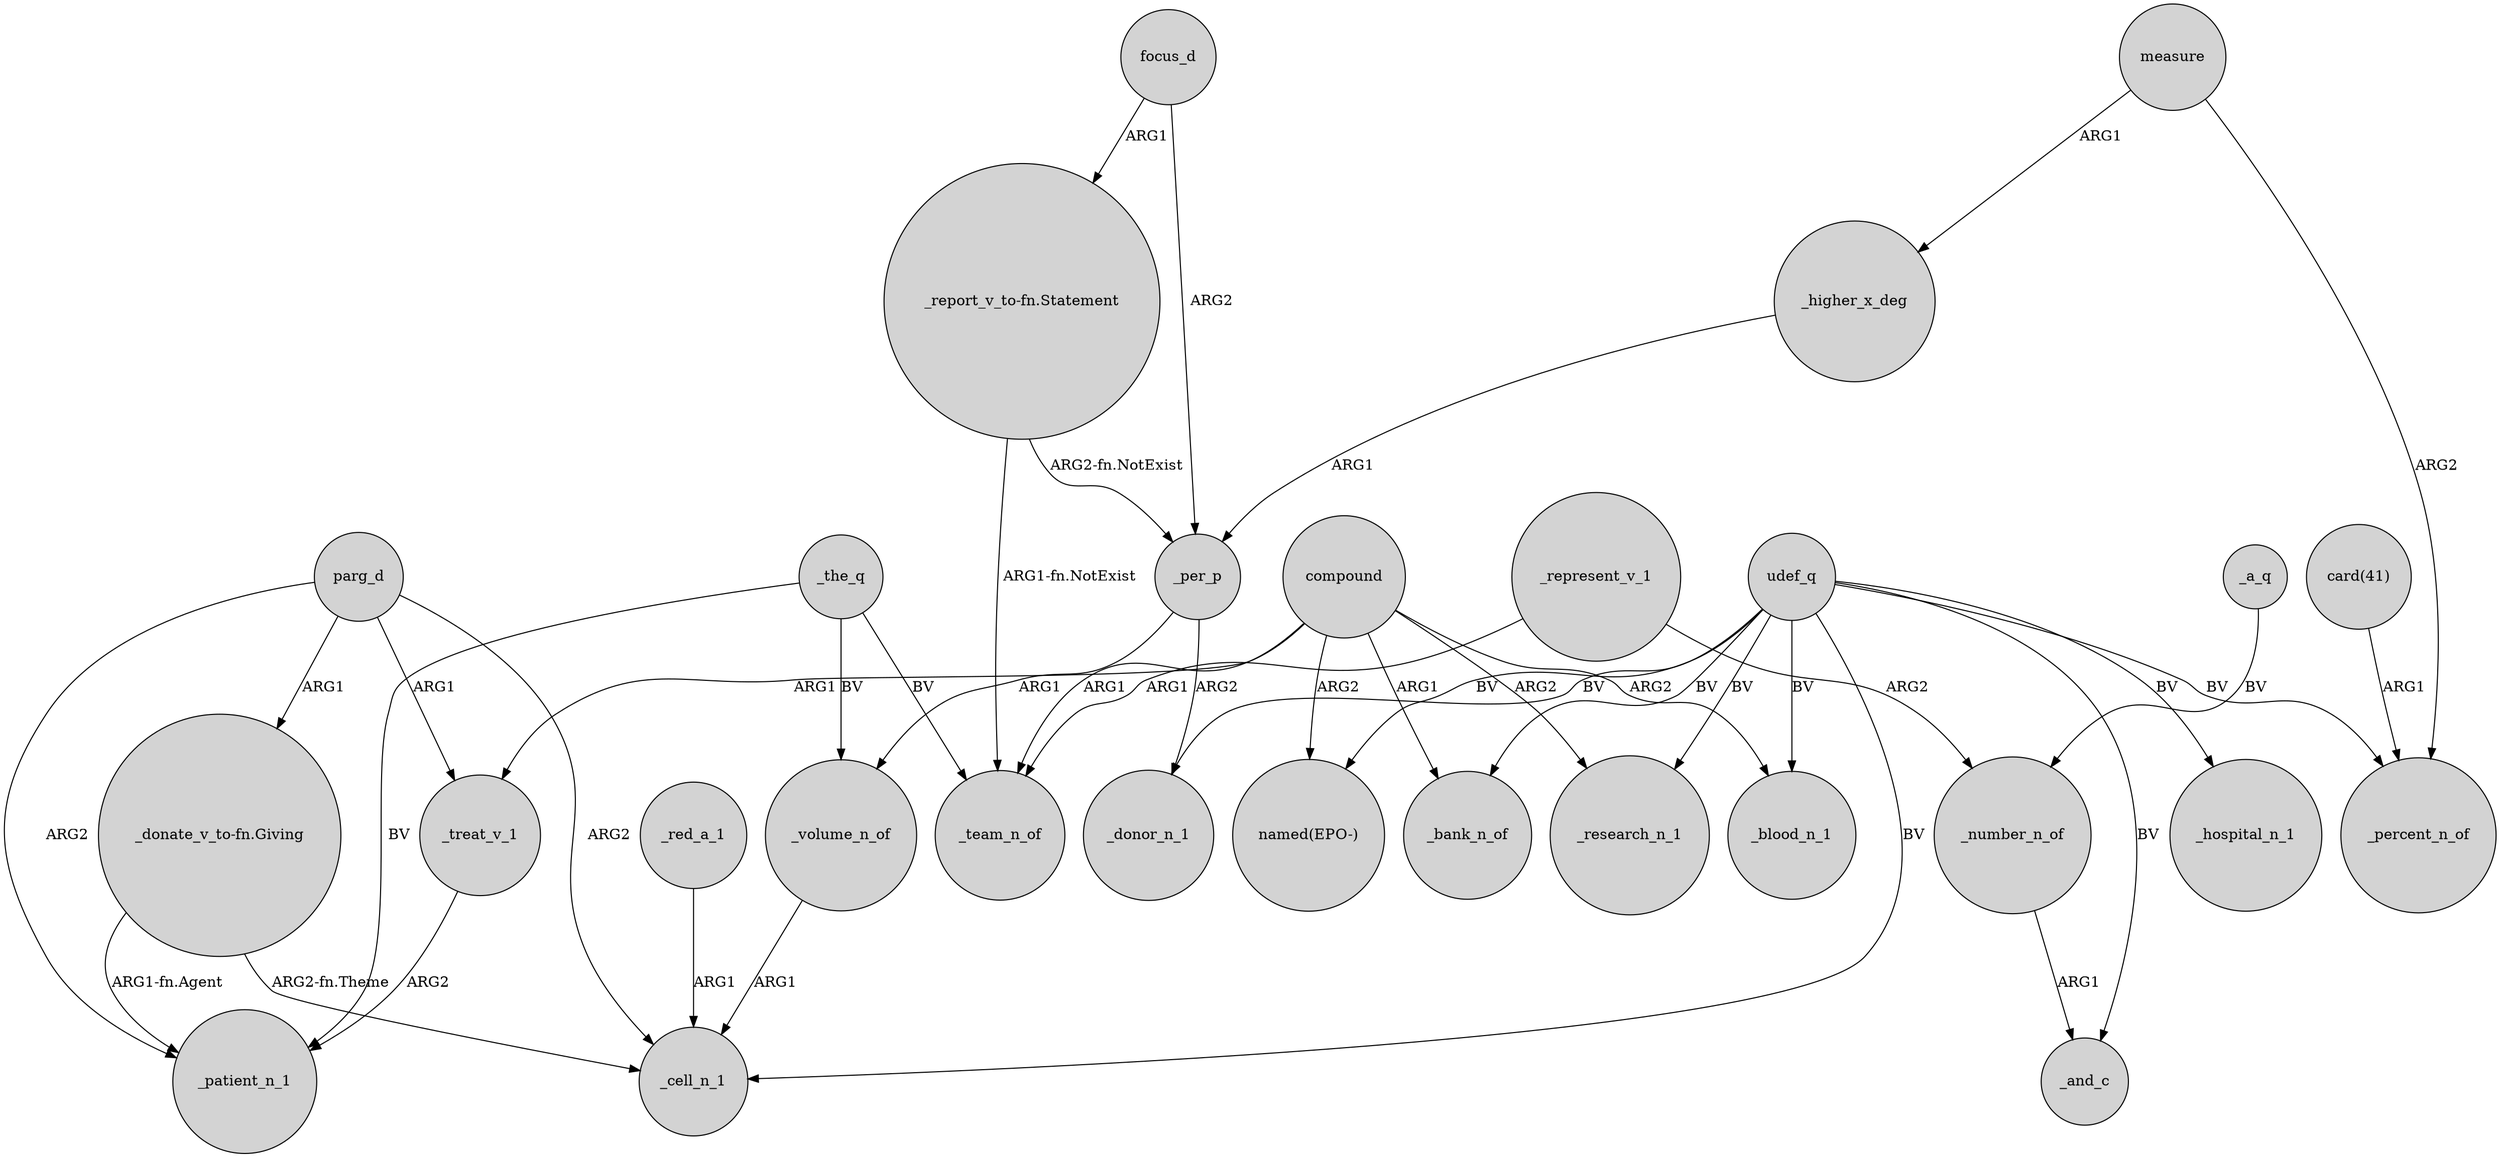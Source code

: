 digraph {
	node [shape=circle style=filled]
	parg_d -> "_donate_v_to-fn.Giving" [label=ARG1]
	_represent_v_1 -> _number_n_of [label=ARG2]
	focus_d -> "_report_v_to-fn.Statement" [label=ARG1]
	"_donate_v_to-fn.Giving" -> _patient_n_1 [label="ARG1-fn.Agent"]
	_treat_v_1 -> _patient_n_1 [label=ARG2]
	compound -> _team_n_of [label=ARG1]
	_a_q -> _number_n_of [label=BV]
	"_report_v_to-fn.Statement" -> _per_p [label="ARG2-fn.NotExist"]
	compound -> "named(EPO-)" [label=ARG2]
	_higher_x_deg -> _per_p [label=ARG1]
	parg_d -> _patient_n_1 [label=ARG2]
	udef_q -> _research_n_1 [label=BV]
	parg_d -> _treat_v_1 [label=ARG1]
	_the_q -> _patient_n_1 [label=BV]
	compound -> _bank_n_of [label=ARG1]
	"_report_v_to-fn.Statement" -> _team_n_of [label="ARG1-fn.NotExist"]
	"card(41)" -> _percent_n_of [label=ARG1]
	_the_q -> _volume_n_of [label=BV]
	udef_q -> _donor_n_1 [label=BV]
	_red_a_1 -> _cell_n_1 [label=ARG1]
	udef_q -> _blood_n_1 [label=BV]
	_per_p -> _volume_n_of [label=ARG1]
	measure -> _percent_n_of [label=ARG2]
	"_donate_v_to-fn.Giving" -> _cell_n_1 [label="ARG2-fn.Theme"]
	measure -> _higher_x_deg [label=ARG1]
	_number_n_of -> _and_c [label=ARG1]
	udef_q -> _cell_n_1 [label=BV]
	_represent_v_1 -> _team_n_of [label=ARG1]
	udef_q -> _hospital_n_1 [label=BV]
	parg_d -> _cell_n_1 [label=ARG2]
	_volume_n_of -> _cell_n_1 [label=ARG1]
	_the_q -> _team_n_of [label=BV]
	udef_q -> _percent_n_of [label=BV]
	compound -> _research_n_1 [label=ARG2]
	udef_q -> _and_c [label=BV]
	_per_p -> _donor_n_1 [label=ARG2]
	focus_d -> _per_p [label=ARG2]
	udef_q -> "named(EPO-)" [label=BV]
	compound -> _treat_v_1 [label=ARG1]
	udef_q -> _bank_n_of [label=BV]
	compound -> _blood_n_1 [label=ARG2]
}
